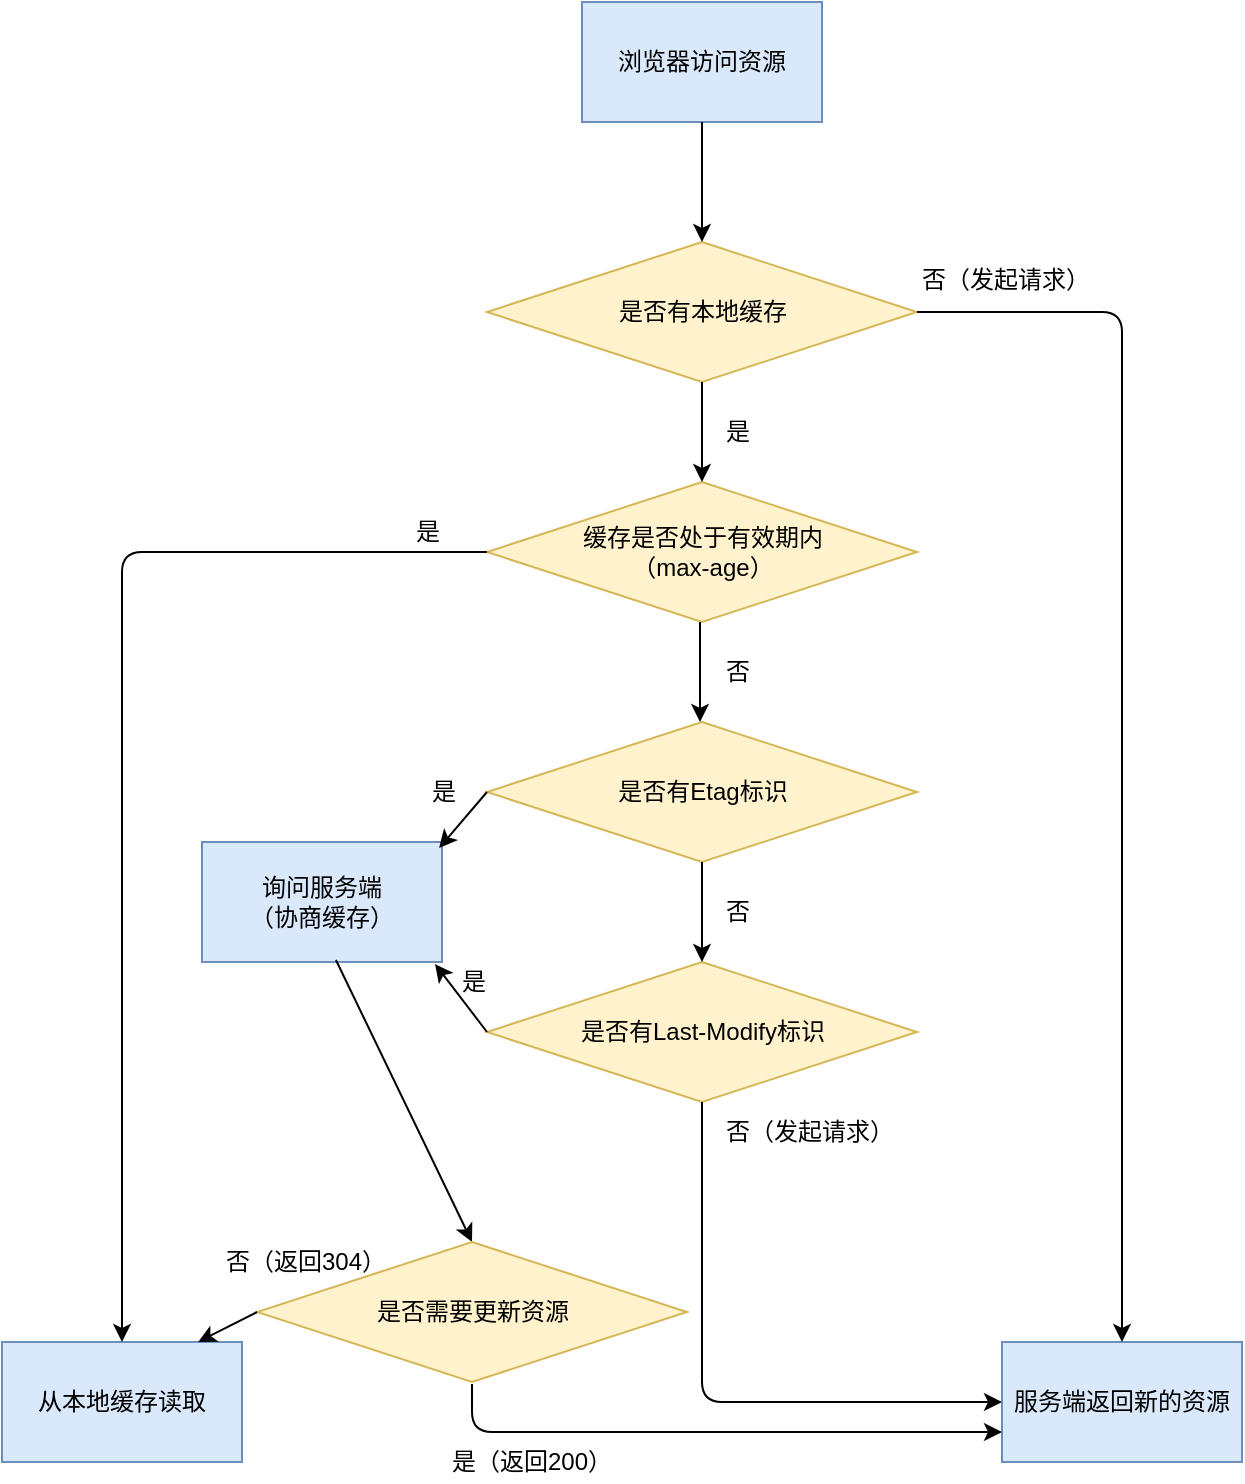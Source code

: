 <mxfile version="10.6.8" type="device"><diagram id="iok6Rshqb8-VAmBkn40U" name="Page-1"><mxGraphModel dx="926" dy="578" grid="1" gridSize="10" guides="1" tooltips="1" connect="1" arrows="1" fold="1" page="1" pageScale="1" pageWidth="1654" pageHeight="2336" math="0" shadow="0"><root><mxCell id="0"/><mxCell id="1" parent="0"/><mxCell id="tTVdV2ywK9lUKWmiw-_l-2" value="是否有本地缓存" style="rhombus;whiteSpace=wrap;html=1;fillColor=#fff2cc;strokeColor=#d6b656;" vertex="1" parent="1"><mxGeometry x="342.5" y="250" width="215" height="70" as="geometry"/></mxCell><mxCell id="tTVdV2ywK9lUKWmiw-_l-3" value="从本地缓存读取" style="rounded=0;whiteSpace=wrap;html=1;fillColor=#dae8fc;strokeColor=#6c8ebf;" vertex="1" parent="1"><mxGeometry x="100" y="800" width="120" height="60" as="geometry"/></mxCell><mxCell id="tTVdV2ywK9lUKWmiw-_l-4" value="浏览器访问资源" style="rounded=0;whiteSpace=wrap;html=1;fillColor=#dae8fc;strokeColor=#6c8ebf;" vertex="1" parent="1"><mxGeometry x="390" y="130" width="120" height="60" as="geometry"/></mxCell><mxCell id="tTVdV2ywK9lUKWmiw-_l-5" value="服务端返回新的资源" style="rounded=0;whiteSpace=wrap;html=1;fillColor=#dae8fc;strokeColor=#6c8ebf;" vertex="1" parent="1"><mxGeometry x="600" y="800" width="120" height="60" as="geometry"/></mxCell><mxCell id="tTVdV2ywK9lUKWmiw-_l-6" value="" style="endArrow=classic;html=1;entryX=0.5;entryY=0;entryDx=0;entryDy=0;exitX=1;exitY=0.5;exitDx=0;exitDy=0;" edge="1" parent="1" source="tTVdV2ywK9lUKWmiw-_l-2" target="tTVdV2ywK9lUKWmiw-_l-5"><mxGeometry width="50" height="50" relative="1" as="geometry"><mxPoint x="490" y="550" as="sourcePoint"/><mxPoint x="540" y="500" as="targetPoint"/><Array as="points"><mxPoint x="660" y="285"/></Array></mxGeometry></mxCell><mxCell id="tTVdV2ywK9lUKWmiw-_l-8" value="否（发起请求）" style="text;html=1;resizable=0;points=[];autosize=1;align=left;verticalAlign=top;spacingTop=-4;" vertex="1" parent="1"><mxGeometry x="557.5" y="259" width="100" height="20" as="geometry"/></mxCell><mxCell id="tTVdV2ywK9lUKWmiw-_l-9" value="是" style="text;html=1;resizable=0;points=[];autosize=1;align=left;verticalAlign=top;spacingTop=-4;" vertex="1" parent="1"><mxGeometry x="460" y="335" width="30" height="20" as="geometry"/></mxCell><mxCell id="tTVdV2ywK9lUKWmiw-_l-10" value="缓存是否处于有效期内&lt;br&gt;（max-age）&lt;br&gt;" style="rhombus;whiteSpace=wrap;html=1;fillColor=#fff2cc;strokeColor=#d6b656;" vertex="1" parent="1"><mxGeometry x="342.5" y="370" width="215" height="70" as="geometry"/></mxCell><mxCell id="tTVdV2ywK9lUKWmiw-_l-11" value="" style="endArrow=classic;html=1;exitX=0.5;exitY=1;exitDx=0;exitDy=0;entryX=0.5;entryY=0;entryDx=0;entryDy=0;" edge="1" parent="1" source="tTVdV2ywK9lUKWmiw-_l-2" target="tTVdV2ywK9lUKWmiw-_l-10"><mxGeometry width="50" height="50" relative="1" as="geometry"><mxPoint x="500" y="380" as="sourcePoint"/><mxPoint x="550" y="330" as="targetPoint"/></mxGeometry></mxCell><mxCell id="tTVdV2ywK9lUKWmiw-_l-12" value="是否有Etag标识&lt;br&gt;" style="rhombus;whiteSpace=wrap;html=1;fillColor=#fff2cc;strokeColor=#d6b656;" vertex="1" parent="1"><mxGeometry x="342.5" y="490" width="215" height="70" as="geometry"/></mxCell><mxCell id="tTVdV2ywK9lUKWmiw-_l-13" value="" style="endArrow=classic;html=1;entryX=0.5;entryY=0;entryDx=0;entryDy=0;exitX=0;exitY=0.5;exitDx=0;exitDy=0;" edge="1" parent="1" source="tTVdV2ywK9lUKWmiw-_l-10" target="tTVdV2ywK9lUKWmiw-_l-3"><mxGeometry width="50" height="50" relative="1" as="geometry"><mxPoint x="170" y="590" as="sourcePoint"/><mxPoint x="220" y="540" as="targetPoint"/><Array as="points"><mxPoint x="160" y="405"/></Array></mxGeometry></mxCell><mxCell id="tTVdV2ywK9lUKWmiw-_l-14" value="" style="endArrow=classic;html=1;exitX=0.5;exitY=1;exitDx=0;exitDy=0;entryX=0.5;entryY=0;entryDx=0;entryDy=0;" edge="1" parent="1"><mxGeometry width="50" height="50" relative="1" as="geometry"><mxPoint x="449" y="440" as="sourcePoint"/><mxPoint x="449" y="490" as="targetPoint"/></mxGeometry></mxCell><mxCell id="tTVdV2ywK9lUKWmiw-_l-15" value="是否有Last-Modify标识&lt;br&gt;" style="rhombus;whiteSpace=wrap;html=1;fillColor=#fff2cc;strokeColor=#d6b656;" vertex="1" parent="1"><mxGeometry x="342.5" y="610" width="215" height="70" as="geometry"/></mxCell><mxCell id="tTVdV2ywK9lUKWmiw-_l-16" value="" style="endArrow=classic;html=1;exitX=0.5;exitY=1;exitDx=0;exitDy=0;entryX=0.5;entryY=0;entryDx=0;entryDy=0;" edge="1" parent="1"><mxGeometry width="50" height="50" relative="1" as="geometry"><mxPoint x="450" y="560" as="sourcePoint"/><mxPoint x="450" y="610" as="targetPoint"/></mxGeometry></mxCell><mxCell id="tTVdV2ywK9lUKWmiw-_l-17" value="是" style="text;html=1;resizable=0;points=[];autosize=1;align=left;verticalAlign=top;spacingTop=-4;" vertex="1" parent="1"><mxGeometry x="305" y="385" width="30" height="20" as="geometry"/></mxCell><mxCell id="tTVdV2ywK9lUKWmiw-_l-18" value="否" style="text;html=1;resizable=0;points=[];autosize=1;align=left;verticalAlign=top;spacingTop=-4;" vertex="1" parent="1"><mxGeometry x="460" y="455" width="30" height="20" as="geometry"/></mxCell><mxCell id="tTVdV2ywK9lUKWmiw-_l-19" value="询问服务端&lt;br&gt;（协商缓存）" style="rounded=0;whiteSpace=wrap;html=1;fillColor=#dae8fc;strokeColor=#6c8ebf;" vertex="1" parent="1"><mxGeometry x="200" y="550" width="120" height="60" as="geometry"/></mxCell><mxCell id="tTVdV2ywK9lUKWmiw-_l-20" value="" style="endArrow=classic;html=1;exitX=0;exitY=0.5;exitDx=0;exitDy=0;entryX=0.988;entryY=0.05;entryDx=0;entryDy=0;entryPerimeter=0;" edge="1" parent="1" source="tTVdV2ywK9lUKWmiw-_l-12" target="tTVdV2ywK9lUKWmiw-_l-19"><mxGeometry width="50" height="50" relative="1" as="geometry"><mxPoint x="590" y="530" as="sourcePoint"/><mxPoint x="610" y="525" as="targetPoint"/></mxGeometry></mxCell><mxCell id="tTVdV2ywK9lUKWmiw-_l-21" value="" style="endArrow=classic;html=1;exitX=0;exitY=0.5;exitDx=0;exitDy=0;entryX=0.971;entryY=1.017;entryDx=0;entryDy=0;entryPerimeter=0;" edge="1" parent="1" source="tTVdV2ywK9lUKWmiw-_l-15" target="tTVdV2ywK9lUKWmiw-_l-19"><mxGeometry width="50" height="50" relative="1" as="geometry"><mxPoint x="560" y="640" as="sourcePoint"/><mxPoint x="610" y="590" as="targetPoint"/></mxGeometry></mxCell><mxCell id="tTVdV2ywK9lUKWmiw-_l-22" value="否" style="text;html=1;resizable=0;points=[];autosize=1;align=left;verticalAlign=top;spacingTop=-4;" vertex="1" parent="1"><mxGeometry x="460" y="575" width="30" height="20" as="geometry"/></mxCell><mxCell id="tTVdV2ywK9lUKWmiw-_l-23" value="是" style="text;html=1;resizable=0;points=[];autosize=1;align=left;verticalAlign=top;spacingTop=-4;" vertex="1" parent="1"><mxGeometry x="312.5" y="515" width="30" height="20" as="geometry"/></mxCell><mxCell id="tTVdV2ywK9lUKWmiw-_l-24" value="是" style="text;html=1;resizable=0;points=[];autosize=1;align=left;verticalAlign=top;spacingTop=-4;" vertex="1" parent="1"><mxGeometry x="327.5" y="610" width="30" height="20" as="geometry"/></mxCell><mxCell id="tTVdV2ywK9lUKWmiw-_l-25" value="" style="endArrow=classic;html=1;entryX=0.5;entryY=0;entryDx=0;entryDy=0;exitX=0.558;exitY=0.983;exitDx=0;exitDy=0;exitPerimeter=0;" edge="1" parent="1" source="tTVdV2ywK9lUKWmiw-_l-19" target="tTVdV2ywK9lUKWmiw-_l-26"><mxGeometry width="50" height="50" relative="1" as="geometry"><mxPoint x="690" y="560" as="sourcePoint"/><mxPoint x="682" y="680" as="targetPoint"/></mxGeometry></mxCell><mxCell id="tTVdV2ywK9lUKWmiw-_l-26" value="是否需要更新资源&lt;br&gt;" style="rhombus;whiteSpace=wrap;html=1;fillColor=#fff2cc;strokeColor=#d6b656;" vertex="1" parent="1"><mxGeometry x="227.5" y="750" width="215" height="70" as="geometry"/></mxCell><mxCell id="tTVdV2ywK9lUKWmiw-_l-29" value="" style="endArrow=classic;html=1;exitX=0.5;exitY=1;exitDx=0;exitDy=0;entryX=0;entryY=0.5;entryDx=0;entryDy=0;" edge="1" parent="1" source="tTVdV2ywK9lUKWmiw-_l-15" target="tTVdV2ywK9lUKWmiw-_l-5"><mxGeometry width="50" height="50" relative="1" as="geometry"><mxPoint x="360" y="870" as="sourcePoint"/><mxPoint x="410" y="820" as="targetPoint"/><Array as="points"><mxPoint x="450" y="830"/></Array></mxGeometry></mxCell><mxCell id="tTVdV2ywK9lUKWmiw-_l-30" value="否（发起请求）" style="text;html=1;resizable=0;points=[];autosize=1;align=left;verticalAlign=top;spacingTop=-4;" vertex="1" parent="1"><mxGeometry x="460" y="685" width="100" height="20" as="geometry"/></mxCell><mxCell id="tTVdV2ywK9lUKWmiw-_l-32" value="" style="endArrow=classic;html=1;entryX=0;entryY=0.75;entryDx=0;entryDy=0;" edge="1" parent="1" target="tTVdV2ywK9lUKWmiw-_l-5"><mxGeometry width="50" height="50" relative="1" as="geometry"><mxPoint x="335" y="821" as="sourcePoint"/><mxPoint x="335" y="870" as="targetPoint"/><Array as="points"><mxPoint x="335" y="845"/></Array></mxGeometry></mxCell><mxCell id="tTVdV2ywK9lUKWmiw-_l-33" value="" style="endArrow=classic;html=1;exitX=0;exitY=0.5;exitDx=0;exitDy=0;entryX=0.817;entryY=0;entryDx=0;entryDy=0;entryPerimeter=0;" edge="1" parent="1" source="tTVdV2ywK9lUKWmiw-_l-26" target="tTVdV2ywK9lUKWmiw-_l-3"><mxGeometry width="50" height="50" relative="1" as="geometry"><mxPoint x="140" y="1020" as="sourcePoint"/><mxPoint x="190" y="970" as="targetPoint"/></mxGeometry></mxCell><mxCell id="tTVdV2ywK9lUKWmiw-_l-35" value="否（返回304）" style="text;html=1;resizable=0;points=[];autosize=1;align=left;verticalAlign=top;spacingTop=-4;" vertex="1" parent="1"><mxGeometry x="210" y="750" width="100" height="20" as="geometry"/></mxCell><mxCell id="tTVdV2ywK9lUKWmiw-_l-36" value="是（返回200）" style="text;html=1;resizable=0;points=[];autosize=1;align=left;verticalAlign=top;spacingTop=-4;" vertex="1" parent="1"><mxGeometry x="322.5" y="850" width="100" height="20" as="geometry"/></mxCell><mxCell id="tTVdV2ywK9lUKWmiw-_l-37" value="" style="endArrow=classic;html=1;entryX=0.5;entryY=0;entryDx=0;entryDy=0;exitX=0.5;exitY=1;exitDx=0;exitDy=0;" edge="1" parent="1" source="tTVdV2ywK9lUKWmiw-_l-4" target="tTVdV2ywK9lUKWmiw-_l-2"><mxGeometry width="50" height="50" relative="1" as="geometry"><mxPoint x="490" y="220" as="sourcePoint"/><mxPoint x="490" y="220" as="targetPoint"/></mxGeometry></mxCell></root></mxGraphModel></diagram></mxfile>